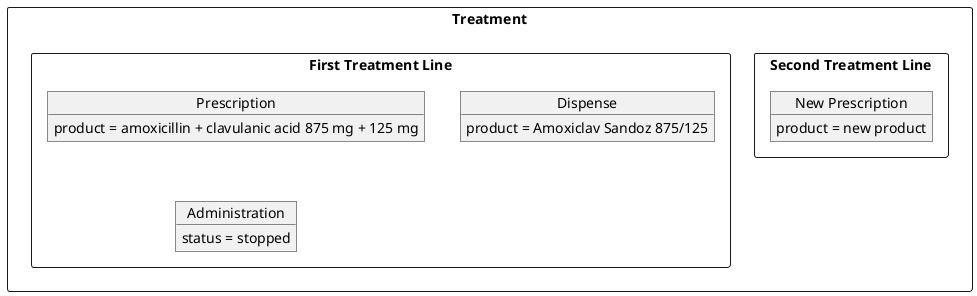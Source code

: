 @startuml

package "Treatment" <<Rectangle>>
 {
package "Second Treatment Line"  <<Rectangle>> {

object "New Prescription" as Prescription2  {
product = new product 
    }
}

package "First Treatment Line"  <<Rectangle>> {

object Prescription{
   product = amoxicillin + clavulanic acid 875 mg + 125 mg
    }

object Dispense{
 product = Amoxiclav Sandoz 875/125
    }

  object Administration{
 status = stopped
    }


}

}
@enduml
